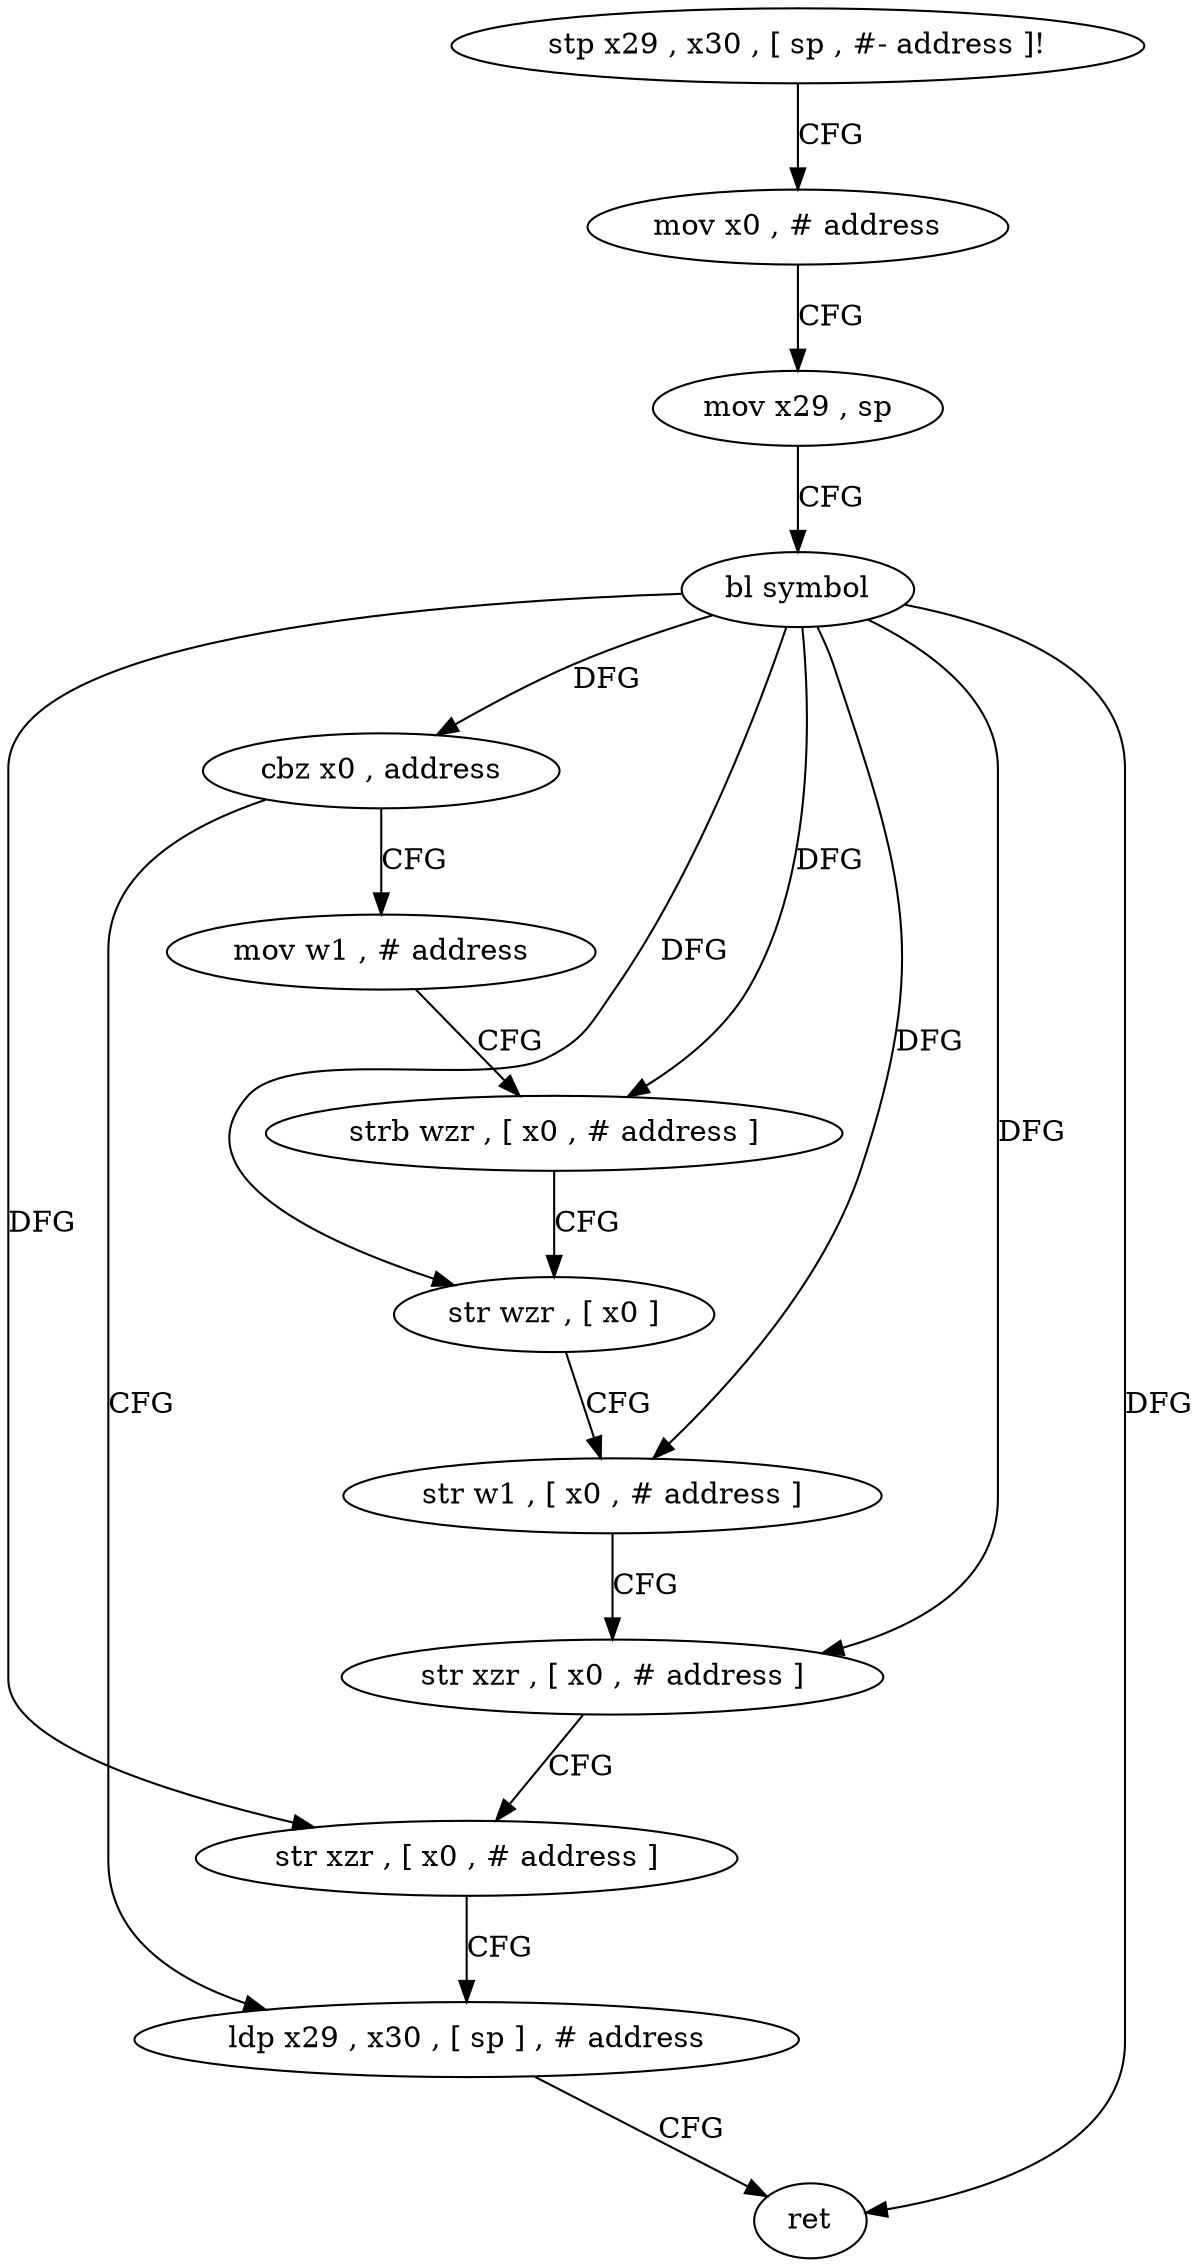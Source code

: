 digraph "func" {
"120000" [label = "stp x29 , x30 , [ sp , #- address ]!" ]
"120004" [label = "mov x0 , # address" ]
"120008" [label = "mov x29 , sp" ]
"120012" [label = "bl symbol" ]
"120016" [label = "cbz x0 , address" ]
"120044" [label = "ldp x29 , x30 , [ sp ] , # address" ]
"120020" [label = "mov w1 , # address" ]
"120048" [label = "ret" ]
"120024" [label = "strb wzr , [ x0 , # address ]" ]
"120028" [label = "str wzr , [ x0 ]" ]
"120032" [label = "str w1 , [ x0 , # address ]" ]
"120036" [label = "str xzr , [ x0 , # address ]" ]
"120040" [label = "str xzr , [ x0 , # address ]" ]
"120000" -> "120004" [ label = "CFG" ]
"120004" -> "120008" [ label = "CFG" ]
"120008" -> "120012" [ label = "CFG" ]
"120012" -> "120016" [ label = "DFG" ]
"120012" -> "120048" [ label = "DFG" ]
"120012" -> "120024" [ label = "DFG" ]
"120012" -> "120028" [ label = "DFG" ]
"120012" -> "120032" [ label = "DFG" ]
"120012" -> "120036" [ label = "DFG" ]
"120012" -> "120040" [ label = "DFG" ]
"120016" -> "120044" [ label = "CFG" ]
"120016" -> "120020" [ label = "CFG" ]
"120044" -> "120048" [ label = "CFG" ]
"120020" -> "120024" [ label = "CFG" ]
"120024" -> "120028" [ label = "CFG" ]
"120028" -> "120032" [ label = "CFG" ]
"120032" -> "120036" [ label = "CFG" ]
"120036" -> "120040" [ label = "CFG" ]
"120040" -> "120044" [ label = "CFG" ]
}
